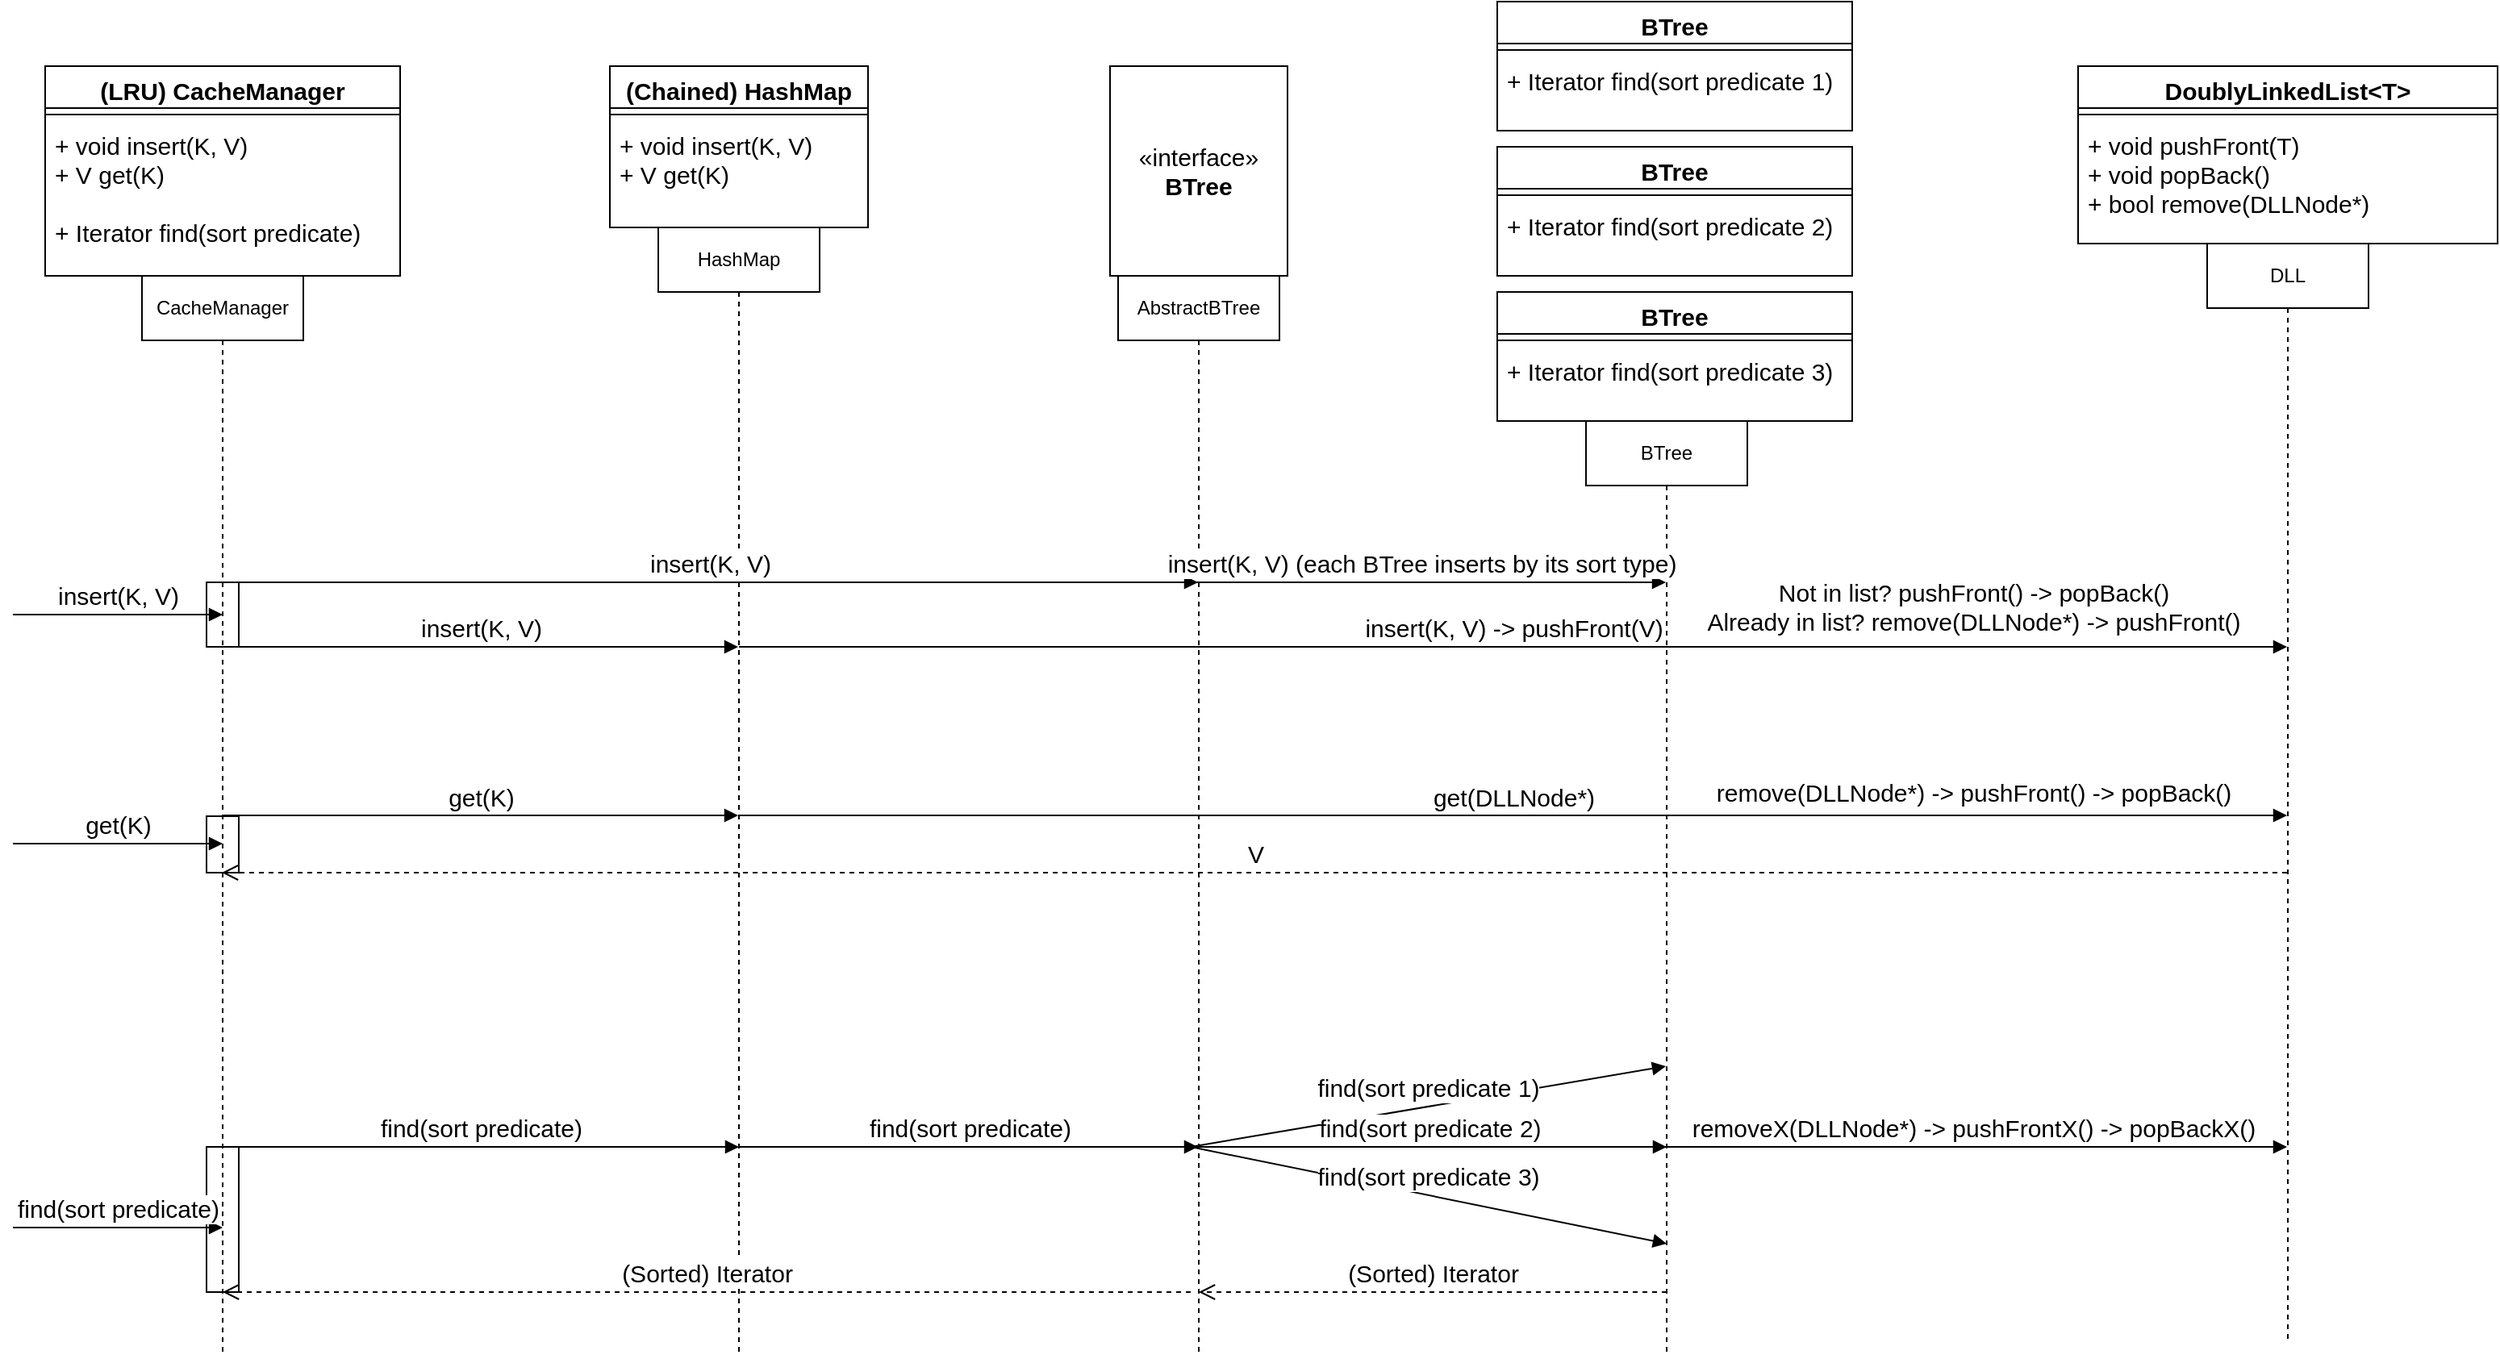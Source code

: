 <mxfile version="24.7.15">
  <diagram id="C5RBs43oDa-KdzZeNtuy" name="Page-1">
    <mxGraphModel dx="1414" dy="772" grid="1" gridSize="10" guides="1" tooltips="1" connect="1" arrows="1" fold="1" page="1" pageScale="1" pageWidth="1600" pageHeight="900" math="0" shadow="0">
      <root>
        <mxCell id="WIyWlLk6GJQsqaUBKTNV-0" />
        <mxCell id="WIyWlLk6GJQsqaUBKTNV-1" parent="WIyWlLk6GJQsqaUBKTNV-0" />
        <mxCell id="55hbPj5yIPeKLmPJDFJs-8" value="" style="verticalLabelPosition=bottom;verticalAlign=top;html=1;shape=mxgraph.basic.rect;fillColor2=none;strokeWidth=1;size=20;indent=5;" vertex="1" parent="WIyWlLk6GJQsqaUBKTNV-1">
          <mxGeometry x="140" y="750" width="20" height="90" as="geometry" />
        </mxCell>
        <mxCell id="55hbPj5yIPeKLmPJDFJs-6" value="" style="verticalLabelPosition=bottom;verticalAlign=top;html=1;shape=mxgraph.basic.rect;fillColor2=none;strokeWidth=1;size=20;indent=5;" vertex="1" parent="WIyWlLk6GJQsqaUBKTNV-1">
          <mxGeometry x="140" y="545" width="20" height="35" as="geometry" />
        </mxCell>
        <mxCell id="55hbPj5yIPeKLmPJDFJs-4" value="" style="verticalLabelPosition=bottom;verticalAlign=top;html=1;shape=mxgraph.basic.rect;fillColor2=none;strokeWidth=1;size=20;indent=5;" vertex="1" parent="WIyWlLk6GJQsqaUBKTNV-1">
          <mxGeometry x="140" y="400" width="20" height="40" as="geometry" />
        </mxCell>
        <mxCell id="Cn50sSMzSw2PKXhurFe1-7" value="&lt;font style=&quot;font-size: 15px;&quot;&gt;&lt;b&gt;&lt;font style=&quot;font-size: 15px;&quot;&gt;(Chained) HashMap&lt;/font&gt;&lt;br&gt;&lt;/b&gt;&lt;/font&gt;" style="swimlane;fontStyle=1;align=center;verticalAlign=top;childLayout=stackLayout;horizontal=1;startSize=26;horizontalStack=0;resizeParent=1;resizeParentMax=0;resizeLast=0;collapsible=1;marginBottom=0;whiteSpace=wrap;html=1;" parent="WIyWlLk6GJQsqaUBKTNV-1" vertex="1">
          <mxGeometry x="390" y="80" width="160" height="100" as="geometry" />
        </mxCell>
        <mxCell id="Cn50sSMzSw2PKXhurFe1-9" value="" style="line;strokeWidth=1;fillColor=none;align=left;verticalAlign=middle;spacingTop=-1;spacingLeft=3;spacingRight=3;rotatable=0;labelPosition=right;points=[];portConstraint=eastwest;strokeColor=inherit;" parent="Cn50sSMzSw2PKXhurFe1-7" vertex="1">
          <mxGeometry y="26" width="160" height="8" as="geometry" />
        </mxCell>
        <mxCell id="Cn50sSMzSw2PKXhurFe1-10" value="&lt;div style=&quot;font-size: 15px;&quot;&gt;&lt;font style=&quot;font-size: 15px;&quot;&gt;&lt;font style=&quot;font-size: 15px;&quot;&gt;+ void insert(K, V)&lt;/font&gt;&lt;/font&gt;&lt;/div&gt;&lt;div style=&quot;font-size: 15px;&quot;&gt;&lt;font style=&quot;font-size: 15px;&quot;&gt;+ V get(K)&lt;/font&gt;&lt;/div&gt;" style="text;strokeColor=none;fillColor=none;align=left;verticalAlign=top;spacingLeft=4;spacingRight=4;overflow=hidden;rotatable=0;points=[[0,0.5],[1,0.5]];portConstraint=eastwest;whiteSpace=wrap;html=1;" parent="Cn50sSMzSw2PKXhurFe1-7" vertex="1">
          <mxGeometry y="34" width="160" height="66" as="geometry" />
        </mxCell>
        <mxCell id="Cn50sSMzSw2PKXhurFe1-0" value="&lt;font style=&quot;font-size: 15px;&quot;&gt;DoublyLinkedList&amp;lt;T&amp;gt;&lt;/font&gt;" style="swimlane;fontStyle=1;align=center;verticalAlign=top;childLayout=stackLayout;horizontal=1;startSize=26;horizontalStack=0;resizeParent=1;resizeParentMax=0;resizeLast=0;collapsible=1;marginBottom=0;whiteSpace=wrap;html=1;" parent="WIyWlLk6GJQsqaUBKTNV-1" vertex="1">
          <mxGeometry x="1300" y="80" width="260" height="110" as="geometry" />
        </mxCell>
        <mxCell id="Cn50sSMzSw2PKXhurFe1-2" value="" style="line;strokeWidth=1;fillColor=none;align=left;verticalAlign=middle;spacingTop=-1;spacingLeft=3;spacingRight=3;rotatable=0;labelPosition=right;points=[];portConstraint=eastwest;strokeColor=inherit;" parent="Cn50sSMzSw2PKXhurFe1-0" vertex="1">
          <mxGeometry y="26" width="260" height="8" as="geometry" />
        </mxCell>
        <mxCell id="Cn50sSMzSw2PKXhurFe1-3" value="&lt;div style=&quot;font-size: 15px;&quot;&gt;&lt;font style=&quot;font-size: 15px;&quot;&gt;+ void pushFront(T)&lt;/font&gt;&lt;/div&gt;&lt;div style=&quot;font-size: 15px;&quot;&gt;&lt;font style=&quot;font-size: 15px;&quot;&gt;+ void popBack()&lt;/font&gt;&lt;/div&gt;&lt;div style=&quot;font-size: 15px;&quot;&gt;&lt;font style=&quot;font-size: 15px;&quot;&gt;+ bool remove(DLLNode*)&lt;br&gt;&lt;/font&gt;&lt;/div&gt;&lt;div style=&quot;font-size: 15px;&quot;&gt;&lt;font style=&quot;font-size: 15px;&quot;&gt;&lt;br&gt;&lt;/font&gt;&lt;/div&gt;" style="text;strokeColor=none;fillColor=none;align=left;verticalAlign=top;spacingLeft=4;spacingRight=4;overflow=hidden;rotatable=0;points=[[0,0.5],[1,0.5]];portConstraint=eastwest;whiteSpace=wrap;html=1;" parent="Cn50sSMzSw2PKXhurFe1-0" vertex="1">
          <mxGeometry y="34" width="260" height="76" as="geometry" />
        </mxCell>
        <mxCell id="Cn50sSMzSw2PKXhurFe1-77" value="&lt;font style=&quot;font-size: 15px;&quot;&gt;&lt;b&gt;(LRU) &lt;font style=&quot;font-size: 15px;&quot;&gt;CacheManager&lt;br&gt;&lt;/font&gt;&lt;/b&gt;&lt;/font&gt;" style="swimlane;fontStyle=1;align=center;verticalAlign=top;childLayout=stackLayout;horizontal=1;startSize=26;horizontalStack=0;resizeParent=1;resizeParentMax=0;resizeLast=0;collapsible=1;marginBottom=0;whiteSpace=wrap;html=1;" parent="WIyWlLk6GJQsqaUBKTNV-1" vertex="1">
          <mxGeometry x="40" y="80" width="220" height="130" as="geometry" />
        </mxCell>
        <mxCell id="Cn50sSMzSw2PKXhurFe1-79" value="" style="line;strokeWidth=1;fillColor=none;align=left;verticalAlign=middle;spacingTop=-1;spacingLeft=3;spacingRight=3;rotatable=0;labelPosition=right;points=[];portConstraint=eastwest;strokeColor=inherit;" parent="Cn50sSMzSw2PKXhurFe1-77" vertex="1">
          <mxGeometry y="26" width="220" height="8" as="geometry" />
        </mxCell>
        <mxCell id="Cn50sSMzSw2PKXhurFe1-80" value="&lt;div style=&quot;font-size: 15px;&quot;&gt;&lt;font style=&quot;font-size: 15px;&quot;&gt;+ void insert(K, V)&lt;/font&gt;&lt;/div&gt;&lt;div style=&quot;font-size: 15px;&quot;&gt;&lt;div style=&quot;font-size: 15px;&quot;&gt;&lt;font style=&quot;font-size: 15px;&quot;&gt;+ V get(K)&lt;/font&gt;&lt;/div&gt;&lt;div style=&quot;font-size: 15px;&quot;&gt;&lt;font style=&quot;font-size: 15px;&quot;&gt;&lt;br&gt;&lt;/font&gt;&lt;/div&gt;&lt;/div&gt;&lt;div style=&quot;font-size: 15px;&quot;&gt;&lt;font style=&quot;font-size: 15px;&quot;&gt;&lt;font style=&quot;font-size: 15px;&quot;&gt;+ Iterator find(sort predicate)&lt;/font&gt;&lt;br&gt;&lt;/font&gt;&lt;/div&gt;" style="text;strokeColor=none;fillColor=none;align=left;verticalAlign=top;spacingLeft=4;spacingRight=4;overflow=hidden;rotatable=0;points=[[0,0.5],[1,0.5]];portConstraint=eastwest;whiteSpace=wrap;html=1;" parent="Cn50sSMzSw2PKXhurFe1-77" vertex="1">
          <mxGeometry y="34" width="220" height="96" as="geometry" />
        </mxCell>
        <mxCell id="mhvrnuPzCbjexlNrfybF-1" value="&lt;font style=&quot;font-size: 15px;&quot;&gt;BTree&lt;br&gt;&lt;/font&gt;" style="swimlane;fontStyle=1;align=center;verticalAlign=top;childLayout=stackLayout;horizontal=1;startSize=26;horizontalStack=0;resizeParent=1;resizeParentMax=0;resizeLast=0;collapsible=1;marginBottom=0;whiteSpace=wrap;html=1;" parent="WIyWlLk6GJQsqaUBKTNV-1" vertex="1">
          <mxGeometry x="940" y="40" width="220" height="80" as="geometry" />
        </mxCell>
        <mxCell id="mhvrnuPzCbjexlNrfybF-2" value="" style="line;strokeWidth=1;fillColor=none;align=left;verticalAlign=middle;spacingTop=-1;spacingLeft=3;spacingRight=3;rotatable=0;labelPosition=right;points=[];portConstraint=eastwest;strokeColor=inherit;" parent="mhvrnuPzCbjexlNrfybF-1" vertex="1">
          <mxGeometry y="26" width="220" height="8" as="geometry" />
        </mxCell>
        <mxCell id="mhvrnuPzCbjexlNrfybF-3" value="&lt;div style=&quot;font-size: 15px;&quot;&gt;&lt;font style=&quot;font-size: 15px;&quot;&gt;+ Iterator find(sort predicate 1)&lt;br&gt;&lt;/font&gt;&lt;/div&gt;" style="text;strokeColor=none;fillColor=none;align=left;verticalAlign=top;spacingLeft=4;spacingRight=4;overflow=hidden;rotatable=0;points=[[0,0.5],[1,0.5]];portConstraint=eastwest;whiteSpace=wrap;html=1;" parent="mhvrnuPzCbjexlNrfybF-1" vertex="1">
          <mxGeometry y="34" width="220" height="46" as="geometry" />
        </mxCell>
        <mxCell id="mhvrnuPzCbjexlNrfybF-4" value="&lt;font style=&quot;font-size: 15px;&quot;&gt;«interface»&lt;br&gt;&lt;b&gt;BTree&lt;/b&gt;&lt;br&gt;&lt;/font&gt;" style="html=1;whiteSpace=wrap;" parent="WIyWlLk6GJQsqaUBKTNV-1" vertex="1">
          <mxGeometry x="700" y="80" width="110" height="130" as="geometry" />
        </mxCell>
        <mxCell id="mhvrnuPzCbjexlNrfybF-5" value="&lt;font style=&quot;font-size: 15px;&quot;&gt;BTree&lt;br&gt;&lt;/font&gt;" style="swimlane;fontStyle=1;align=center;verticalAlign=top;childLayout=stackLayout;horizontal=1;startSize=26;horizontalStack=0;resizeParent=1;resizeParentMax=0;resizeLast=0;collapsible=1;marginBottom=0;whiteSpace=wrap;html=1;" parent="WIyWlLk6GJQsqaUBKTNV-1" vertex="1">
          <mxGeometry x="940" y="130" width="220" height="80" as="geometry" />
        </mxCell>
        <mxCell id="mhvrnuPzCbjexlNrfybF-6" value="" style="line;strokeWidth=1;fillColor=none;align=left;verticalAlign=middle;spacingTop=-1;spacingLeft=3;spacingRight=3;rotatable=0;labelPosition=right;points=[];portConstraint=eastwest;strokeColor=inherit;" parent="mhvrnuPzCbjexlNrfybF-5" vertex="1">
          <mxGeometry y="26" width="220" height="8" as="geometry" />
        </mxCell>
        <mxCell id="mhvrnuPzCbjexlNrfybF-7" value="&lt;div style=&quot;font-size: 15px;&quot;&gt;&lt;font style=&quot;font-size: 15px;&quot;&gt;+ Iterator find(sort predicate 2)&lt;br&gt;&lt;/font&gt;&lt;/div&gt;" style="text;strokeColor=none;fillColor=none;align=left;verticalAlign=top;spacingLeft=4;spacingRight=4;overflow=hidden;rotatable=0;points=[[0,0.5],[1,0.5]];portConstraint=eastwest;whiteSpace=wrap;html=1;" parent="mhvrnuPzCbjexlNrfybF-5" vertex="1">
          <mxGeometry y="34" width="220" height="46" as="geometry" />
        </mxCell>
        <mxCell id="mhvrnuPzCbjexlNrfybF-8" value="&lt;font style=&quot;font-size: 15px;&quot;&gt;BTree&lt;br&gt;&lt;/font&gt;" style="swimlane;fontStyle=1;align=center;verticalAlign=top;childLayout=stackLayout;horizontal=1;startSize=26;horizontalStack=0;resizeParent=1;resizeParentMax=0;resizeLast=0;collapsible=1;marginBottom=0;whiteSpace=wrap;html=1;" parent="WIyWlLk6GJQsqaUBKTNV-1" vertex="1">
          <mxGeometry x="940" y="220" width="220" height="80" as="geometry" />
        </mxCell>
        <mxCell id="mhvrnuPzCbjexlNrfybF-9" value="" style="line;strokeWidth=1;fillColor=none;align=left;verticalAlign=middle;spacingTop=-1;spacingLeft=3;spacingRight=3;rotatable=0;labelPosition=right;points=[];portConstraint=eastwest;strokeColor=inherit;" parent="mhvrnuPzCbjexlNrfybF-8" vertex="1">
          <mxGeometry y="26" width="220" height="8" as="geometry" />
        </mxCell>
        <mxCell id="mhvrnuPzCbjexlNrfybF-10" value="&lt;div style=&quot;font-size: 15px;&quot;&gt;&lt;font style=&quot;font-size: 15px;&quot;&gt;+ Iterator find(sort predicate 3)&lt;br&gt;&lt;/font&gt;&lt;/div&gt;" style="text;strokeColor=none;fillColor=none;align=left;verticalAlign=top;spacingLeft=4;spacingRight=4;overflow=hidden;rotatable=0;points=[[0,0.5],[1,0.5]];portConstraint=eastwest;whiteSpace=wrap;html=1;" parent="mhvrnuPzCbjexlNrfybF-8" vertex="1">
          <mxGeometry y="34" width="220" height="46" as="geometry" />
        </mxCell>
        <mxCell id="M4I0rMNGaV8OxPY2INGT-9" value="CacheManager" style="shape=umlLifeline;perimeter=lifelinePerimeter;whiteSpace=wrap;html=1;container=1;dropTarget=0;collapsible=0;recursiveResize=0;outlineConnect=0;portConstraint=eastwest;newEdgeStyle={&quot;curved&quot;:0,&quot;rounded&quot;:0};" parent="WIyWlLk6GJQsqaUBKTNV-1" vertex="1">
          <mxGeometry x="100" y="210" width="100" height="670" as="geometry" />
        </mxCell>
        <mxCell id="M4I0rMNGaV8OxPY2INGT-10" value="HashMap" style="shape=umlLifeline;perimeter=lifelinePerimeter;whiteSpace=wrap;html=1;container=1;dropTarget=0;collapsible=0;recursiveResize=0;outlineConnect=0;portConstraint=eastwest;newEdgeStyle={&quot;curved&quot;:0,&quot;rounded&quot;:0};" parent="WIyWlLk6GJQsqaUBKTNV-1" vertex="1">
          <mxGeometry x="420" y="180" width="100" height="700" as="geometry" />
        </mxCell>
        <mxCell id="M4I0rMNGaV8OxPY2INGT-11" value="AbstractBTree" style="shape=umlLifeline;perimeter=lifelinePerimeter;whiteSpace=wrap;html=1;container=1;dropTarget=0;collapsible=0;recursiveResize=0;outlineConnect=0;portConstraint=eastwest;newEdgeStyle={&quot;curved&quot;:0,&quot;rounded&quot;:0};" parent="WIyWlLk6GJQsqaUBKTNV-1" vertex="1">
          <mxGeometry x="705" y="210" width="100" height="670" as="geometry" />
        </mxCell>
        <mxCell id="M4I0rMNGaV8OxPY2INGT-12" value="BTree" style="shape=umlLifeline;perimeter=lifelinePerimeter;whiteSpace=wrap;html=1;container=1;dropTarget=0;collapsible=0;recursiveResize=0;outlineConnect=0;portConstraint=eastwest;newEdgeStyle={&quot;curved&quot;:0,&quot;rounded&quot;:0};" parent="WIyWlLk6GJQsqaUBKTNV-1" vertex="1">
          <mxGeometry x="995" y="300" width="100" height="580" as="geometry" />
        </mxCell>
        <mxCell id="M4I0rMNGaV8OxPY2INGT-13" value="DLL" style="shape=umlLifeline;perimeter=lifelinePerimeter;whiteSpace=wrap;html=1;container=1;dropTarget=0;collapsible=0;recursiveResize=0;outlineConnect=0;portConstraint=eastwest;newEdgeStyle={&quot;curved&quot;:0,&quot;rounded&quot;:0};" parent="WIyWlLk6GJQsqaUBKTNV-1" vertex="1">
          <mxGeometry x="1380" y="190" width="100" height="680" as="geometry" />
        </mxCell>
        <mxCell id="M4I0rMNGaV8OxPY2INGT-15" value="&lt;font style=&quot;font-size: 15px;&quot;&gt;get(K)&lt;br&gt;&lt;/font&gt;" style="html=1;verticalAlign=bottom;endArrow=block;curved=0;rounded=0;" parent="WIyWlLk6GJQsqaUBKTNV-1" edge="1">
          <mxGeometry width="80" relative="1" as="geometry">
            <mxPoint x="150" y="544.5" as="sourcePoint" />
            <mxPoint x="469.5" y="544.5" as="targetPoint" />
            <Array as="points">
              <mxPoint x="390" y="544.5" />
            </Array>
          </mxGeometry>
        </mxCell>
        <mxCell id="M4I0rMNGaV8OxPY2INGT-16" value="&lt;font style=&quot;font-size: 15px;&quot;&gt;V&lt;/font&gt;" style="html=1;verticalAlign=bottom;endArrow=open;dashed=1;endSize=8;curved=0;rounded=0;" parent="WIyWlLk6GJQsqaUBKTNV-1" edge="1">
          <mxGeometry relative="1" as="geometry">
            <mxPoint x="1429.5" y="580" as="sourcePoint" />
            <mxPoint x="149.5" y="580" as="targetPoint" />
          </mxGeometry>
        </mxCell>
        <mxCell id="M4I0rMNGaV8OxPY2INGT-18" value="&lt;font style=&quot;font-size: 15px;&quot;&gt;find(sort predicate)&lt;br&gt;&lt;/font&gt;" style="html=1;verticalAlign=bottom;endArrow=block;curved=0;rounded=0;" parent="WIyWlLk6GJQsqaUBKTNV-1" edge="1">
          <mxGeometry width="80" relative="1" as="geometry">
            <mxPoint x="150" y="750" as="sourcePoint" />
            <mxPoint x="470" y="750" as="targetPoint" />
          </mxGeometry>
        </mxCell>
        <mxCell id="M4I0rMNGaV8OxPY2INGT-20" value="&lt;font style=&quot;font-size: 15px;&quot;&gt;insert(K, V) -&amp;gt; pushFront(V)&lt;br&gt;&lt;/font&gt;" style="html=1;verticalAlign=bottom;endArrow=block;curved=0;rounded=0;" parent="WIyWlLk6GJQsqaUBKTNV-1" edge="1">
          <mxGeometry width="80" relative="1" as="geometry">
            <mxPoint x="470" y="440" as="sourcePoint" />
            <mxPoint x="1429.5" y="440" as="targetPoint" />
          </mxGeometry>
        </mxCell>
        <mxCell id="M4I0rMNGaV8OxPY2INGT-21" value="&lt;font style=&quot;font-size: 15px;&quot;&gt;get(DLLNode*)&lt;br&gt;&lt;/font&gt;" style="html=1;verticalAlign=bottom;endArrow=block;curved=0;rounded=0;" parent="WIyWlLk6GJQsqaUBKTNV-1" edge="1">
          <mxGeometry x="0.001" width="80" relative="1" as="geometry">
            <mxPoint x="470" y="544.5" as="sourcePoint" />
            <mxPoint x="1429.5" y="544.5" as="targetPoint" />
            <mxPoint as="offset" />
          </mxGeometry>
        </mxCell>
        <mxCell id="M4I0rMNGaV8OxPY2INGT-25" value="&lt;div&gt;&lt;font style=&quot;font-size: 15px;&quot;&gt;Not in list? pushFront() -&amp;gt; popBack()&lt;br&gt;&lt;/font&gt;&lt;/div&gt;&lt;div&gt;&lt;font style=&quot;font-size: 15px;&quot;&gt;Already in list? remove(DLLNode*) -&amp;gt; pushFront()&lt;/font&gt;&lt;/div&gt;" style="text;html=1;align=center;verticalAlign=middle;resizable=0;points=[];autosize=1;strokeColor=none;fillColor=none;" parent="WIyWlLk6GJQsqaUBKTNV-1" vertex="1">
          <mxGeometry x="1060" y="390" width="350" height="50" as="geometry" />
        </mxCell>
        <mxCell id="M4I0rMNGaV8OxPY2INGT-26" value="&lt;font style=&quot;font-size: 15px;&quot;&gt;remove(DLLNode*) -&amp;gt; pushFront() -&amp;gt; popBack()&lt;br&gt;&lt;/font&gt;" style="text;html=1;align=center;verticalAlign=middle;resizable=0;points=[];autosize=1;strokeColor=none;fillColor=none;" parent="WIyWlLk6GJQsqaUBKTNV-1" vertex="1">
          <mxGeometry x="1065" y="515" width="340" height="30" as="geometry" />
        </mxCell>
        <mxCell id="M4I0rMNGaV8OxPY2INGT-29" value="&lt;font style=&quot;font-size: 15px;&quot;&gt;find(sort predicate)&lt;br&gt;&lt;/font&gt;" style="html=1;verticalAlign=bottom;endArrow=block;curved=0;rounded=0;" parent="WIyWlLk6GJQsqaUBKTNV-1" edge="1">
          <mxGeometry width="80" relative="1" as="geometry">
            <mxPoint x="470" y="750" as="sourcePoint" />
            <mxPoint x="754.5" y="750" as="targetPoint" />
          </mxGeometry>
        </mxCell>
        <mxCell id="M4I0rMNGaV8OxPY2INGT-30" value="&lt;font style=&quot;font-size: 15px;&quot;&gt;find(sort predicate 1)&lt;br&gt;&lt;/font&gt;" style="html=1;verticalAlign=bottom;endArrow=block;curved=0;rounded=0;" parent="WIyWlLk6GJQsqaUBKTNV-1" edge="1">
          <mxGeometry width="80" relative="1" as="geometry">
            <mxPoint x="750" y="750" as="sourcePoint" />
            <mxPoint x="1044.5" y="700" as="targetPoint" />
          </mxGeometry>
        </mxCell>
        <mxCell id="M4I0rMNGaV8OxPY2INGT-31" value="&lt;font style=&quot;font-size: 15px;&quot;&gt;find(sort predicate 2)&lt;br&gt;&lt;/font&gt;" style="html=1;verticalAlign=bottom;endArrow=block;curved=0;rounded=0;" parent="WIyWlLk6GJQsqaUBKTNV-1" edge="1">
          <mxGeometry width="80" relative="1" as="geometry">
            <mxPoint x="750" y="750" as="sourcePoint" />
            <mxPoint x="1045" y="750" as="targetPoint" />
          </mxGeometry>
        </mxCell>
        <mxCell id="M4I0rMNGaV8OxPY2INGT-32" value="&lt;font style=&quot;font-size: 15px;&quot;&gt;find(sort predicate 3)&lt;br&gt;&lt;/font&gt;" style="html=1;verticalAlign=bottom;endArrow=block;curved=0;rounded=0;" parent="WIyWlLk6GJQsqaUBKTNV-1" edge="1">
          <mxGeometry width="80" relative="1" as="geometry">
            <mxPoint x="750" y="750" as="sourcePoint" />
            <mxPoint x="1045" y="810" as="targetPoint" />
          </mxGeometry>
        </mxCell>
        <mxCell id="M4I0rMNGaV8OxPY2INGT-34" value="&lt;font style=&quot;font-size: 15px;&quot;&gt;removeX(DLLNode*) -&amp;gt; pushFrontX() -&amp;gt; popBackX()&lt;br&gt;&lt;/font&gt;" style="html=1;verticalAlign=bottom;endArrow=block;curved=0;rounded=0;" parent="WIyWlLk6GJQsqaUBKTNV-1" target="M4I0rMNGaV8OxPY2INGT-13" edge="1">
          <mxGeometry width="80" relative="1" as="geometry">
            <mxPoint x="1040.5" y="750" as="sourcePoint" />
            <mxPoint x="1325" y="750" as="targetPoint" />
          </mxGeometry>
        </mxCell>
        <mxCell id="M4I0rMNGaV8OxPY2INGT-36" value="&lt;font style=&quot;font-size: 15px;&quot;&gt;(Sorted) &lt;font style=&quot;font-size: 15px;&quot;&gt;Iterator&lt;/font&gt;&lt;/font&gt;" style="html=1;verticalAlign=bottom;endArrow=open;dashed=1;endSize=8;curved=0;rounded=0;" parent="WIyWlLk6GJQsqaUBKTNV-1" target="M4I0rMNGaV8OxPY2INGT-11" edge="1">
          <mxGeometry relative="1" as="geometry">
            <mxPoint x="1045" y="840" as="sourcePoint" />
            <mxPoint x="760" y="840" as="targetPoint" />
          </mxGeometry>
        </mxCell>
        <mxCell id="M4I0rMNGaV8OxPY2INGT-37" value="&lt;font style=&quot;font-size: 15px;&quot;&gt;(Sorted) Iterator&lt;/font&gt;" style="html=1;verticalAlign=bottom;endArrow=open;dashed=1;endSize=8;curved=0;rounded=0;" parent="WIyWlLk6GJQsqaUBKTNV-1" target="M4I0rMNGaV8OxPY2INGT-9" edge="1">
          <mxGeometry relative="1" as="geometry">
            <mxPoint x="750" y="840" as="sourcePoint" />
            <mxPoint x="460" y="840" as="targetPoint" />
          </mxGeometry>
        </mxCell>
        <mxCell id="55hbPj5yIPeKLmPJDFJs-0" value="&lt;font style=&quot;font-size: 15px;&quot;&gt;insert(K, V)&lt;br&gt;&lt;/font&gt;" style="html=1;verticalAlign=bottom;endArrow=block;curved=0;rounded=0;" edge="1" parent="WIyWlLk6GJQsqaUBKTNV-1">
          <mxGeometry width="80" relative="1" as="geometry">
            <mxPoint x="20" y="420" as="sourcePoint" />
            <mxPoint x="150" y="420" as="targetPoint" />
          </mxGeometry>
        </mxCell>
        <mxCell id="55hbPj5yIPeKLmPJDFJs-1" value="&lt;font style=&quot;font-size: 15px;&quot;&gt;insert(K, V)&lt;br&gt;&lt;/font&gt;" style="html=1;verticalAlign=bottom;endArrow=block;curved=0;rounded=0;" edge="1" parent="WIyWlLk6GJQsqaUBKTNV-1">
          <mxGeometry width="80" relative="1" as="geometry">
            <mxPoint x="150" y="440" as="sourcePoint" />
            <mxPoint x="469.5" y="440" as="targetPoint" />
          </mxGeometry>
        </mxCell>
        <mxCell id="55hbPj5yIPeKLmPJDFJs-2" value="&lt;font style=&quot;font-size: 15px;&quot;&gt;insert(K, V)&lt;br&gt;&lt;/font&gt;" style="html=1;verticalAlign=bottom;endArrow=block;curved=0;rounded=0;" edge="1" parent="WIyWlLk6GJQsqaUBKTNV-1">
          <mxGeometry width="80" relative="1" as="geometry">
            <mxPoint x="150" y="400" as="sourcePoint" />
            <mxPoint x="754.5" y="400" as="targetPoint" />
          </mxGeometry>
        </mxCell>
        <mxCell id="55hbPj5yIPeKLmPJDFJs-3" value="&lt;font style=&quot;font-size: 15px;&quot;&gt;insert(K, V) (each BTree inserts by its sort type)&lt;br&gt;&lt;/font&gt;" style="html=1;verticalAlign=bottom;endArrow=block;curved=0;rounded=0;" edge="1" parent="WIyWlLk6GJQsqaUBKTNV-1">
          <mxGeometry width="80" relative="1" as="geometry">
            <mxPoint x="740" y="400" as="sourcePoint" />
            <mxPoint x="1044.5" y="400" as="targetPoint" />
          </mxGeometry>
        </mxCell>
        <mxCell id="55hbPj5yIPeKLmPJDFJs-7" value="&lt;font style=&quot;font-size: 15px;&quot;&gt;get(K)&lt;br&gt;&lt;/font&gt;" style="html=1;verticalAlign=bottom;endArrow=block;curved=0;rounded=0;" edge="1" parent="WIyWlLk6GJQsqaUBKTNV-1">
          <mxGeometry width="80" relative="1" as="geometry">
            <mxPoint x="20" y="562" as="sourcePoint" />
            <mxPoint x="150" y="562" as="targetPoint" />
          </mxGeometry>
        </mxCell>
        <mxCell id="55hbPj5yIPeKLmPJDFJs-9" value="&lt;font style=&quot;font-size: 15px;&quot;&gt;find(sort predicate)&lt;br&gt;&lt;/font&gt;" style="html=1;verticalAlign=bottom;endArrow=block;curved=0;rounded=0;" edge="1" parent="WIyWlLk6GJQsqaUBKTNV-1">
          <mxGeometry width="80" relative="1" as="geometry">
            <mxPoint x="20" y="800" as="sourcePoint" />
            <mxPoint x="150" y="800" as="targetPoint" />
          </mxGeometry>
        </mxCell>
      </root>
    </mxGraphModel>
  </diagram>
</mxfile>
